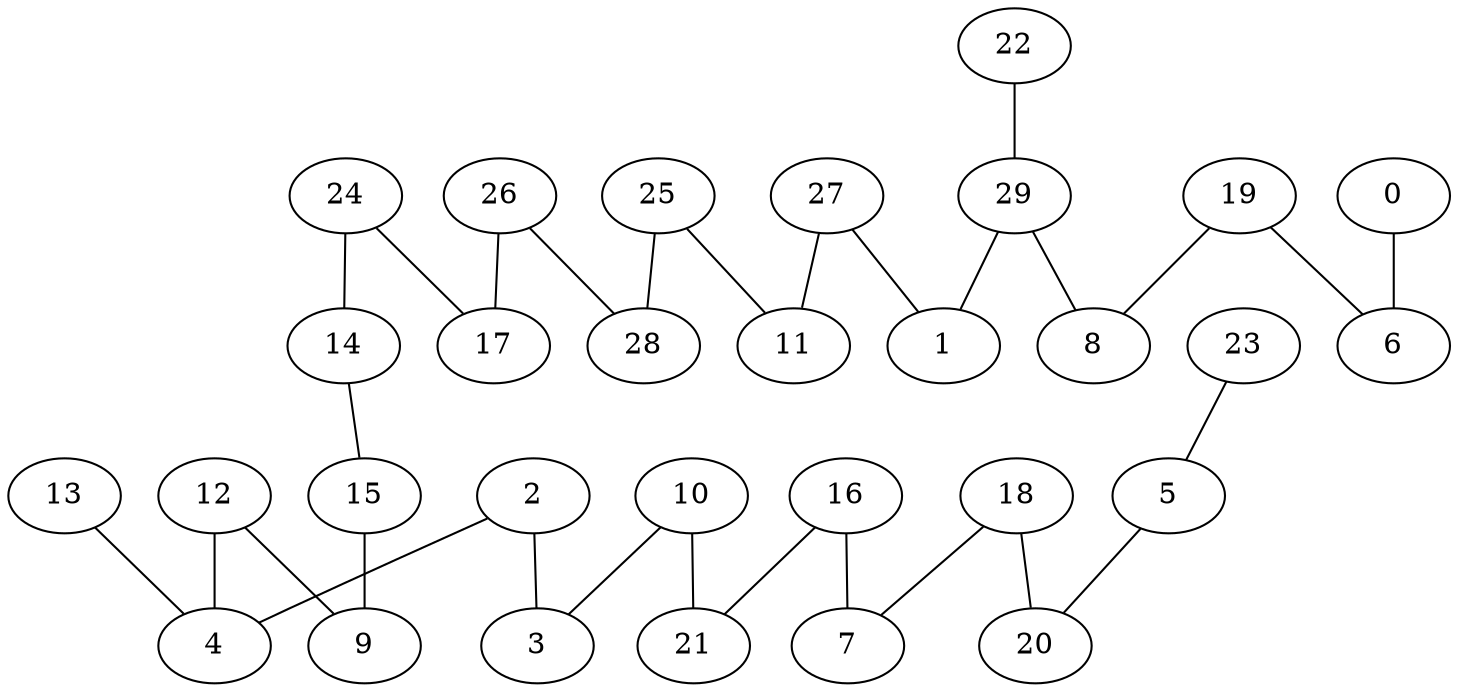 graph G{
22--29;
23--5;
24--14;
24--17;
25--28;
25--11;
26--17;
26--28;
27--11;
27--1;
29--1;
29--8;
10--21;
10--3;
12--4;
12--9;
13--4;
14--15;
15--9;
16--7;
16--21;
18--20;
18--7;
19--8;
19--6;
0--6;
2--3;
2--4;
5--20;
}